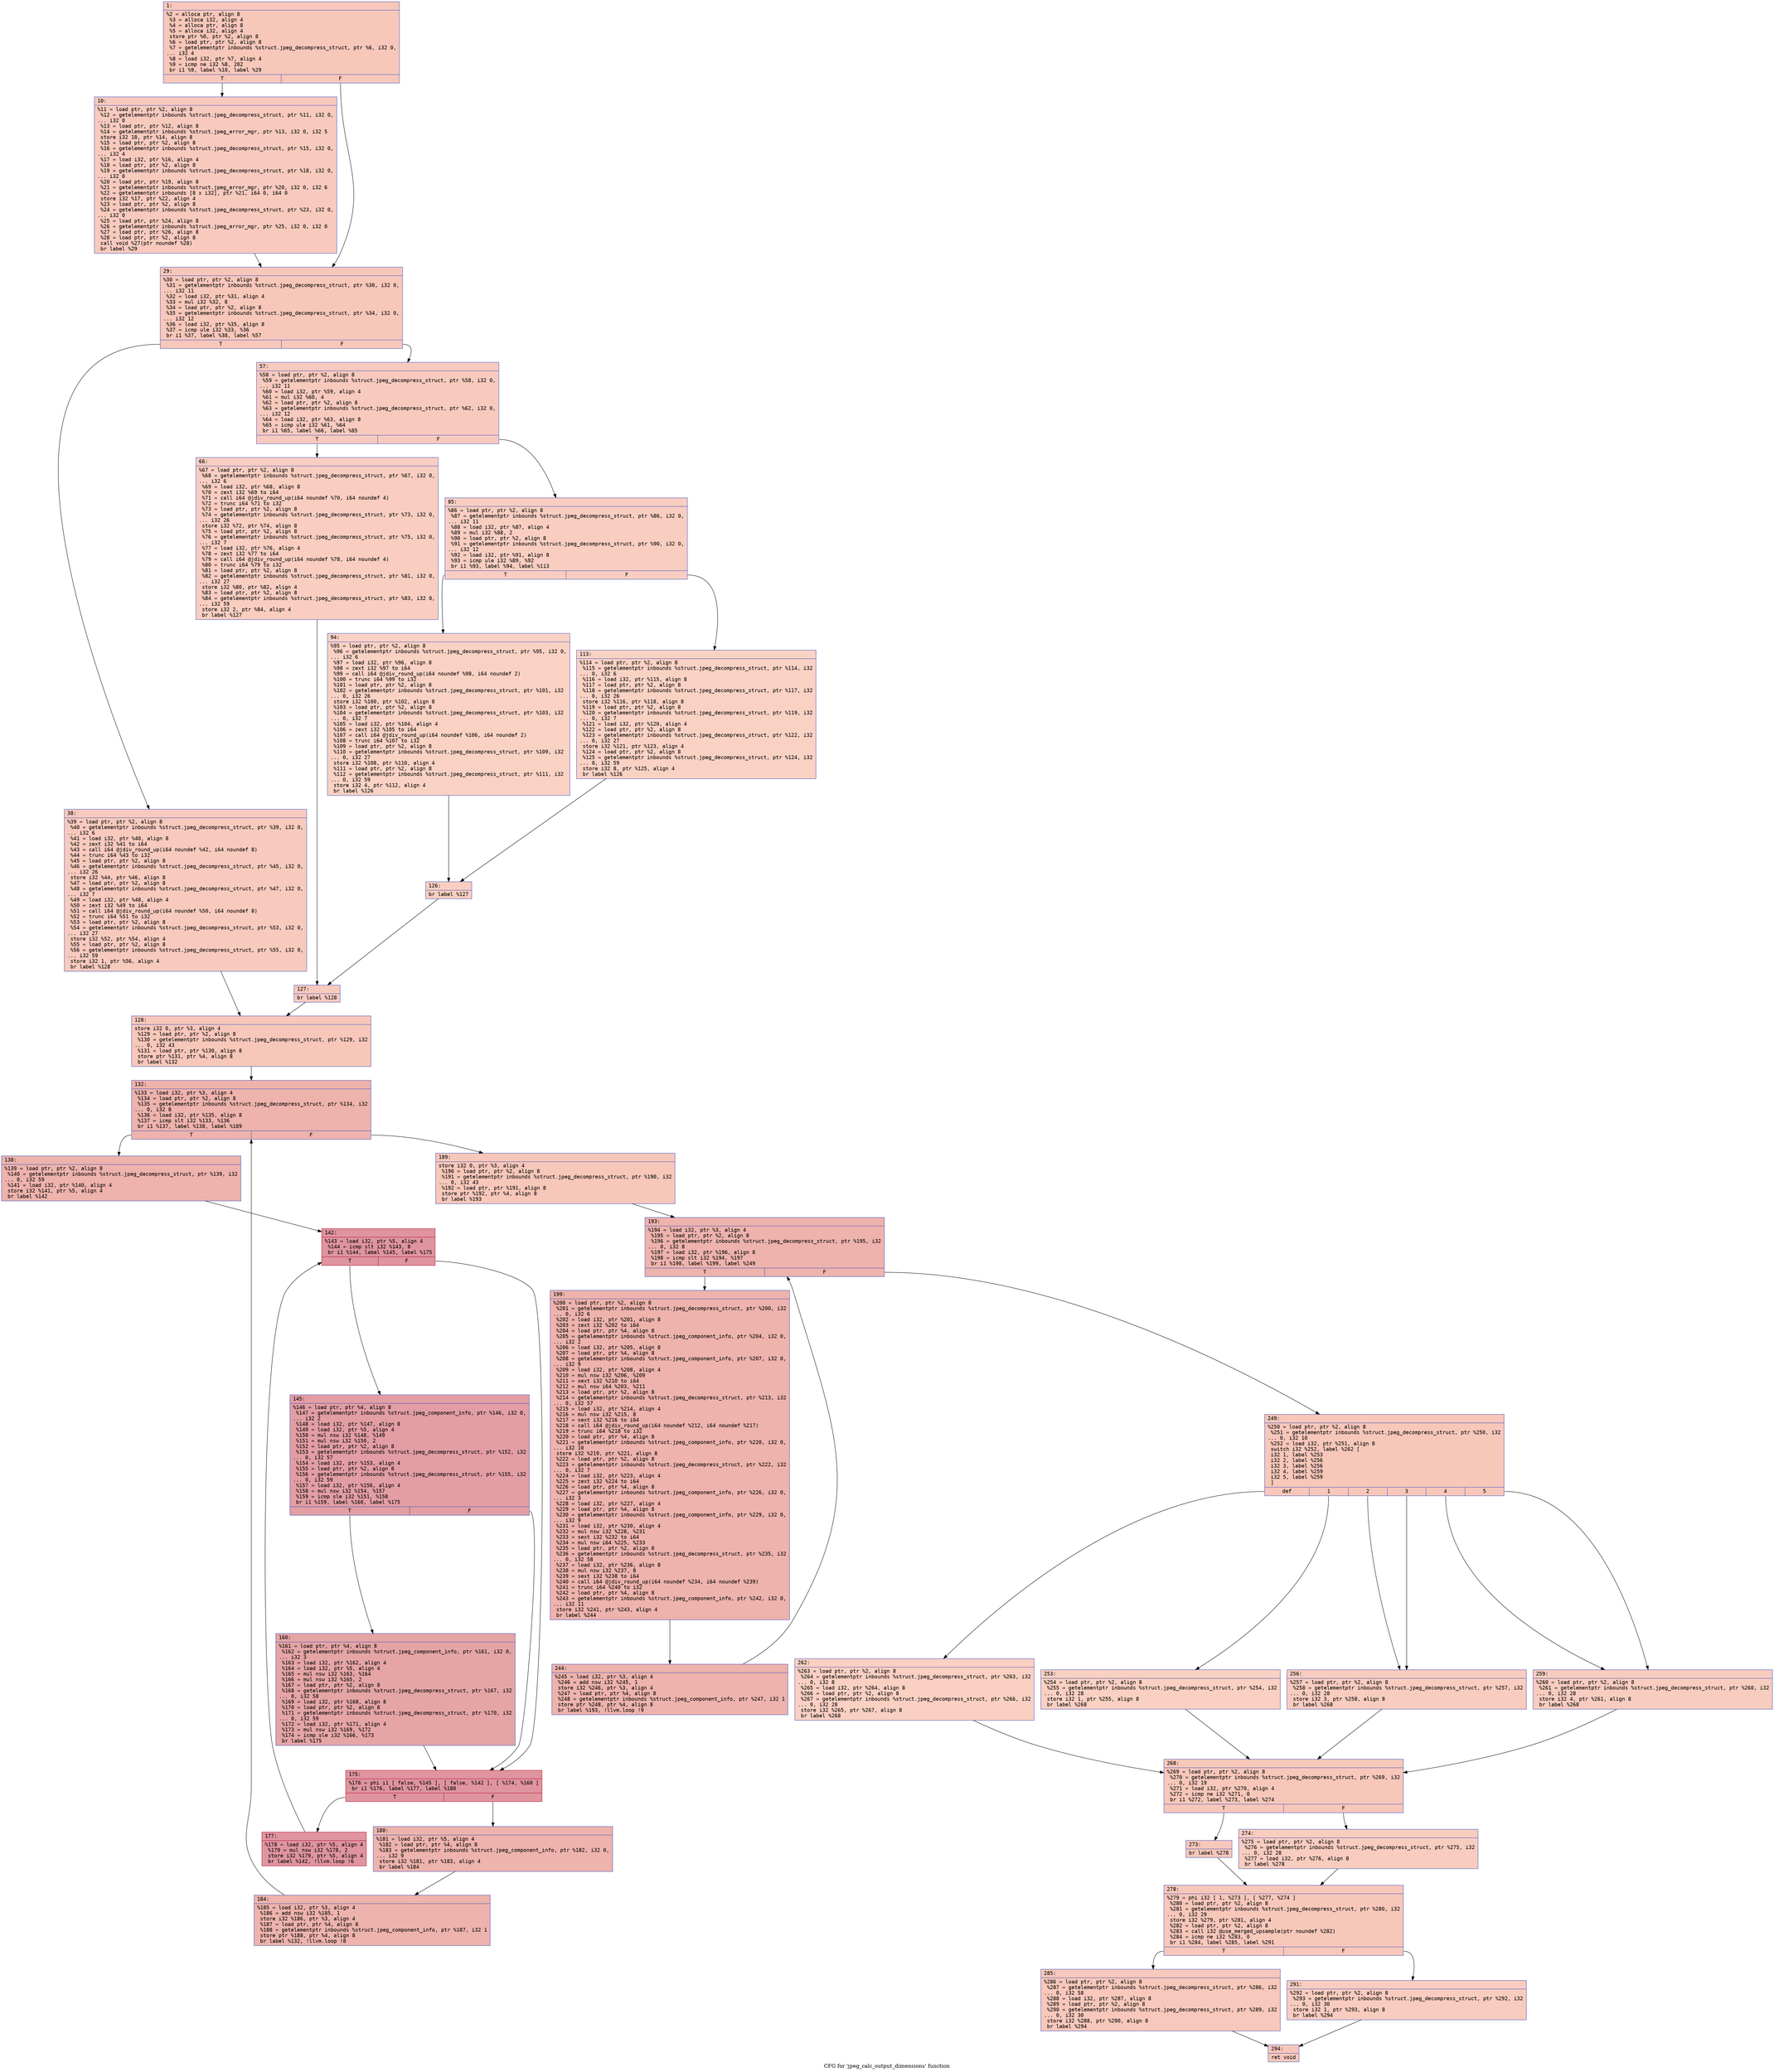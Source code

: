 digraph "CFG for 'jpeg_calc_output_dimensions' function" {
	label="CFG for 'jpeg_calc_output_dimensions' function";

	Node0x600001ad5fe0 [shape=record,color="#3d50c3ff", style=filled, fillcolor="#ec7f6370" fontname="Courier",label="{1:\l|  %2 = alloca ptr, align 8\l  %3 = alloca i32, align 4\l  %4 = alloca ptr, align 8\l  %5 = alloca i32, align 4\l  store ptr %0, ptr %2, align 8\l  %6 = load ptr, ptr %2, align 8\l  %7 = getelementptr inbounds %struct.jpeg_decompress_struct, ptr %6, i32 0,\l... i32 4\l  %8 = load i32, ptr %7, align 4\l  %9 = icmp ne i32 %8, 202\l  br i1 %9, label %10, label %29\l|{<s0>T|<s1>F}}"];
	Node0x600001ad5fe0:s0 -> Node0x600001ad6030[tooltip="1 -> 10\nProbability 50.00%" ];
	Node0x600001ad5fe0:s1 -> Node0x600001ad6080[tooltip="1 -> 29\nProbability 50.00%" ];
	Node0x600001ad6030 [shape=record,color="#3d50c3ff", style=filled, fillcolor="#ef886b70" fontname="Courier",label="{10:\l|  %11 = load ptr, ptr %2, align 8\l  %12 = getelementptr inbounds %struct.jpeg_decompress_struct, ptr %11, i32 0,\l... i32 0\l  %13 = load ptr, ptr %12, align 8\l  %14 = getelementptr inbounds %struct.jpeg_error_mgr, ptr %13, i32 0, i32 5\l  store i32 18, ptr %14, align 8\l  %15 = load ptr, ptr %2, align 8\l  %16 = getelementptr inbounds %struct.jpeg_decompress_struct, ptr %15, i32 0,\l... i32 4\l  %17 = load i32, ptr %16, align 4\l  %18 = load ptr, ptr %2, align 8\l  %19 = getelementptr inbounds %struct.jpeg_decompress_struct, ptr %18, i32 0,\l... i32 0\l  %20 = load ptr, ptr %19, align 8\l  %21 = getelementptr inbounds %struct.jpeg_error_mgr, ptr %20, i32 0, i32 6\l  %22 = getelementptr inbounds [8 x i32], ptr %21, i64 0, i64 0\l  store i32 %17, ptr %22, align 4\l  %23 = load ptr, ptr %2, align 8\l  %24 = getelementptr inbounds %struct.jpeg_decompress_struct, ptr %23, i32 0,\l... i32 0\l  %25 = load ptr, ptr %24, align 8\l  %26 = getelementptr inbounds %struct.jpeg_error_mgr, ptr %25, i32 0, i32 0\l  %27 = load ptr, ptr %26, align 8\l  %28 = load ptr, ptr %2, align 8\l  call void %27(ptr noundef %28)\l  br label %29\l}"];
	Node0x600001ad6030 -> Node0x600001ad6080[tooltip="10 -> 29\nProbability 100.00%" ];
	Node0x600001ad6080 [shape=record,color="#3d50c3ff", style=filled, fillcolor="#ec7f6370" fontname="Courier",label="{29:\l|  %30 = load ptr, ptr %2, align 8\l  %31 = getelementptr inbounds %struct.jpeg_decompress_struct, ptr %30, i32 0,\l... i32 11\l  %32 = load i32, ptr %31, align 4\l  %33 = mul i32 %32, 8\l  %34 = load ptr, ptr %2, align 8\l  %35 = getelementptr inbounds %struct.jpeg_decompress_struct, ptr %34, i32 0,\l... i32 12\l  %36 = load i32, ptr %35, align 8\l  %37 = icmp ule i32 %33, %36\l  br i1 %37, label %38, label %57\l|{<s0>T|<s1>F}}"];
	Node0x600001ad6080:s0 -> Node0x600001ad60d0[tooltip="29 -> 38\nProbability 50.00%" ];
	Node0x600001ad6080:s1 -> Node0x600001ad6120[tooltip="29 -> 57\nProbability 50.00%" ];
	Node0x600001ad60d0 [shape=record,color="#3d50c3ff", style=filled, fillcolor="#ef886b70" fontname="Courier",label="{38:\l|  %39 = load ptr, ptr %2, align 8\l  %40 = getelementptr inbounds %struct.jpeg_decompress_struct, ptr %39, i32 0,\l... i32 6\l  %41 = load i32, ptr %40, align 8\l  %42 = zext i32 %41 to i64\l  %43 = call i64 @jdiv_round_up(i64 noundef %42, i64 noundef 8)\l  %44 = trunc i64 %43 to i32\l  %45 = load ptr, ptr %2, align 8\l  %46 = getelementptr inbounds %struct.jpeg_decompress_struct, ptr %45, i32 0,\l... i32 26\l  store i32 %44, ptr %46, align 8\l  %47 = load ptr, ptr %2, align 8\l  %48 = getelementptr inbounds %struct.jpeg_decompress_struct, ptr %47, i32 0,\l... i32 7\l  %49 = load i32, ptr %48, align 4\l  %50 = zext i32 %49 to i64\l  %51 = call i64 @jdiv_round_up(i64 noundef %50, i64 noundef 8)\l  %52 = trunc i64 %51 to i32\l  %53 = load ptr, ptr %2, align 8\l  %54 = getelementptr inbounds %struct.jpeg_decompress_struct, ptr %53, i32 0,\l... i32 27\l  store i32 %52, ptr %54, align 4\l  %55 = load ptr, ptr %2, align 8\l  %56 = getelementptr inbounds %struct.jpeg_decompress_struct, ptr %55, i32 0,\l... i32 59\l  store i32 1, ptr %56, align 4\l  br label %128\l}"];
	Node0x600001ad60d0 -> Node0x600001ad6350[tooltip="38 -> 128\nProbability 100.00%" ];
	Node0x600001ad6120 [shape=record,color="#3d50c3ff", style=filled, fillcolor="#ef886b70" fontname="Courier",label="{57:\l|  %58 = load ptr, ptr %2, align 8\l  %59 = getelementptr inbounds %struct.jpeg_decompress_struct, ptr %58, i32 0,\l... i32 11\l  %60 = load i32, ptr %59, align 4\l  %61 = mul i32 %60, 4\l  %62 = load ptr, ptr %2, align 8\l  %63 = getelementptr inbounds %struct.jpeg_decompress_struct, ptr %62, i32 0,\l... i32 12\l  %64 = load i32, ptr %63, align 8\l  %65 = icmp ule i32 %61, %64\l  br i1 %65, label %66, label %85\l|{<s0>T|<s1>F}}"];
	Node0x600001ad6120:s0 -> Node0x600001ad6170[tooltip="57 -> 66\nProbability 50.00%" ];
	Node0x600001ad6120:s1 -> Node0x600001ad61c0[tooltip="57 -> 85\nProbability 50.00%" ];
	Node0x600001ad6170 [shape=record,color="#3d50c3ff", style=filled, fillcolor="#f2907270" fontname="Courier",label="{66:\l|  %67 = load ptr, ptr %2, align 8\l  %68 = getelementptr inbounds %struct.jpeg_decompress_struct, ptr %67, i32 0,\l... i32 6\l  %69 = load i32, ptr %68, align 8\l  %70 = zext i32 %69 to i64\l  %71 = call i64 @jdiv_round_up(i64 noundef %70, i64 noundef 4)\l  %72 = trunc i64 %71 to i32\l  %73 = load ptr, ptr %2, align 8\l  %74 = getelementptr inbounds %struct.jpeg_decompress_struct, ptr %73, i32 0,\l... i32 26\l  store i32 %72, ptr %74, align 8\l  %75 = load ptr, ptr %2, align 8\l  %76 = getelementptr inbounds %struct.jpeg_decompress_struct, ptr %75, i32 0,\l... i32 7\l  %77 = load i32, ptr %76, align 4\l  %78 = zext i32 %77 to i64\l  %79 = call i64 @jdiv_round_up(i64 noundef %78, i64 noundef 4)\l  %80 = trunc i64 %79 to i32\l  %81 = load ptr, ptr %2, align 8\l  %82 = getelementptr inbounds %struct.jpeg_decompress_struct, ptr %81, i32 0,\l... i32 27\l  store i32 %80, ptr %82, align 4\l  %83 = load ptr, ptr %2, align 8\l  %84 = getelementptr inbounds %struct.jpeg_decompress_struct, ptr %83, i32 0,\l... i32 59\l  store i32 2, ptr %84, align 4\l  br label %127\l}"];
	Node0x600001ad6170 -> Node0x600001ad6300[tooltip="66 -> 127\nProbability 100.00%" ];
	Node0x600001ad61c0 [shape=record,color="#3d50c3ff", style=filled, fillcolor="#f2907270" fontname="Courier",label="{85:\l|  %86 = load ptr, ptr %2, align 8\l  %87 = getelementptr inbounds %struct.jpeg_decompress_struct, ptr %86, i32 0,\l... i32 11\l  %88 = load i32, ptr %87, align 4\l  %89 = mul i32 %88, 2\l  %90 = load ptr, ptr %2, align 8\l  %91 = getelementptr inbounds %struct.jpeg_decompress_struct, ptr %90, i32 0,\l... i32 12\l  %92 = load i32, ptr %91, align 8\l  %93 = icmp ule i32 %89, %92\l  br i1 %93, label %94, label %113\l|{<s0>T|<s1>F}}"];
	Node0x600001ad61c0:s0 -> Node0x600001ad6210[tooltip="85 -> 94\nProbability 50.00%" ];
	Node0x600001ad61c0:s1 -> Node0x600001ad6260[tooltip="85 -> 113\nProbability 50.00%" ];
	Node0x600001ad6210 [shape=record,color="#3d50c3ff", style=filled, fillcolor="#f4987a70" fontname="Courier",label="{94:\l|  %95 = load ptr, ptr %2, align 8\l  %96 = getelementptr inbounds %struct.jpeg_decompress_struct, ptr %95, i32 0,\l... i32 6\l  %97 = load i32, ptr %96, align 8\l  %98 = zext i32 %97 to i64\l  %99 = call i64 @jdiv_round_up(i64 noundef %98, i64 noundef 2)\l  %100 = trunc i64 %99 to i32\l  %101 = load ptr, ptr %2, align 8\l  %102 = getelementptr inbounds %struct.jpeg_decompress_struct, ptr %101, i32\l... 0, i32 26\l  store i32 %100, ptr %102, align 8\l  %103 = load ptr, ptr %2, align 8\l  %104 = getelementptr inbounds %struct.jpeg_decompress_struct, ptr %103, i32\l... 0, i32 7\l  %105 = load i32, ptr %104, align 4\l  %106 = zext i32 %105 to i64\l  %107 = call i64 @jdiv_round_up(i64 noundef %106, i64 noundef 2)\l  %108 = trunc i64 %107 to i32\l  %109 = load ptr, ptr %2, align 8\l  %110 = getelementptr inbounds %struct.jpeg_decompress_struct, ptr %109, i32\l... 0, i32 27\l  store i32 %108, ptr %110, align 4\l  %111 = load ptr, ptr %2, align 8\l  %112 = getelementptr inbounds %struct.jpeg_decompress_struct, ptr %111, i32\l... 0, i32 59\l  store i32 4, ptr %112, align 4\l  br label %126\l}"];
	Node0x600001ad6210 -> Node0x600001ad62b0[tooltip="94 -> 126\nProbability 100.00%" ];
	Node0x600001ad6260 [shape=record,color="#3d50c3ff", style=filled, fillcolor="#f4987a70" fontname="Courier",label="{113:\l|  %114 = load ptr, ptr %2, align 8\l  %115 = getelementptr inbounds %struct.jpeg_decompress_struct, ptr %114, i32\l... 0, i32 6\l  %116 = load i32, ptr %115, align 8\l  %117 = load ptr, ptr %2, align 8\l  %118 = getelementptr inbounds %struct.jpeg_decompress_struct, ptr %117, i32\l... 0, i32 26\l  store i32 %116, ptr %118, align 8\l  %119 = load ptr, ptr %2, align 8\l  %120 = getelementptr inbounds %struct.jpeg_decompress_struct, ptr %119, i32\l... 0, i32 7\l  %121 = load i32, ptr %120, align 4\l  %122 = load ptr, ptr %2, align 8\l  %123 = getelementptr inbounds %struct.jpeg_decompress_struct, ptr %122, i32\l... 0, i32 27\l  store i32 %121, ptr %123, align 4\l  %124 = load ptr, ptr %2, align 8\l  %125 = getelementptr inbounds %struct.jpeg_decompress_struct, ptr %124, i32\l... 0, i32 59\l  store i32 8, ptr %125, align 4\l  br label %126\l}"];
	Node0x600001ad6260 -> Node0x600001ad62b0[tooltip="113 -> 126\nProbability 100.00%" ];
	Node0x600001ad62b0 [shape=record,color="#3d50c3ff", style=filled, fillcolor="#f2907270" fontname="Courier",label="{126:\l|  br label %127\l}"];
	Node0x600001ad62b0 -> Node0x600001ad6300[tooltip="126 -> 127\nProbability 100.00%" ];
	Node0x600001ad6300 [shape=record,color="#3d50c3ff", style=filled, fillcolor="#ef886b70" fontname="Courier",label="{127:\l|  br label %128\l}"];
	Node0x600001ad6300 -> Node0x600001ad6350[tooltip="127 -> 128\nProbability 100.00%" ];
	Node0x600001ad6350 [shape=record,color="#3d50c3ff", style=filled, fillcolor="#ec7f6370" fontname="Courier",label="{128:\l|  store i32 0, ptr %3, align 4\l  %129 = load ptr, ptr %2, align 8\l  %130 = getelementptr inbounds %struct.jpeg_decompress_struct, ptr %129, i32\l... 0, i32 43\l  %131 = load ptr, ptr %130, align 8\l  store ptr %131, ptr %4, align 8\l  br label %132\l}"];
	Node0x600001ad6350 -> Node0x600001ad63a0[tooltip="128 -> 132\nProbability 100.00%" ];
	Node0x600001ad63a0 [shape=record,color="#3d50c3ff", style=filled, fillcolor="#d6524470" fontname="Courier",label="{132:\l|  %133 = load i32, ptr %3, align 4\l  %134 = load ptr, ptr %2, align 8\l  %135 = getelementptr inbounds %struct.jpeg_decompress_struct, ptr %134, i32\l... 0, i32 8\l  %136 = load i32, ptr %135, align 8\l  %137 = icmp slt i32 %133, %136\l  br i1 %137, label %138, label %189\l|{<s0>T|<s1>F}}"];
	Node0x600001ad63a0:s0 -> Node0x600001ad63f0[tooltip="132 -> 138\nProbability 96.88%" ];
	Node0x600001ad63a0:s1 -> Node0x600001ad6670[tooltip="132 -> 189\nProbability 3.12%" ];
	Node0x600001ad63f0 [shape=record,color="#3d50c3ff", style=filled, fillcolor="#d6524470" fontname="Courier",label="{138:\l|  %139 = load ptr, ptr %2, align 8\l  %140 = getelementptr inbounds %struct.jpeg_decompress_struct, ptr %139, i32\l... 0, i32 59\l  %141 = load i32, ptr %140, align 4\l  store i32 %141, ptr %5, align 4\l  br label %142\l}"];
	Node0x600001ad63f0 -> Node0x600001ad6440[tooltip="138 -> 142\nProbability 100.00%" ];
	Node0x600001ad6440 [shape=record,color="#b70d28ff", style=filled, fillcolor="#b70d2870" fontname="Courier",label="{142:\l|  %143 = load i32, ptr %5, align 4\l  %144 = icmp slt i32 %143, 8\l  br i1 %144, label %145, label %175\l|{<s0>T|<s1>F}}"];
	Node0x600001ad6440:s0 -> Node0x600001ad6490[tooltip="142 -> 145\nProbability 50.00%" ];
	Node0x600001ad6440:s1 -> Node0x600001ad6530[tooltip="142 -> 175\nProbability 50.00%" ];
	Node0x600001ad6490 [shape=record,color="#3d50c3ff", style=filled, fillcolor="#be242e70" fontname="Courier",label="{145:\l|  %146 = load ptr, ptr %4, align 8\l  %147 = getelementptr inbounds %struct.jpeg_component_info, ptr %146, i32 0,\l... i32 2\l  %148 = load i32, ptr %147, align 8\l  %149 = load i32, ptr %5, align 4\l  %150 = mul nsw i32 %148, %149\l  %151 = mul nsw i32 %150, 2\l  %152 = load ptr, ptr %2, align 8\l  %153 = getelementptr inbounds %struct.jpeg_decompress_struct, ptr %152, i32\l... 0, i32 57\l  %154 = load i32, ptr %153, align 4\l  %155 = load ptr, ptr %2, align 8\l  %156 = getelementptr inbounds %struct.jpeg_decompress_struct, ptr %155, i32\l... 0, i32 59\l  %157 = load i32, ptr %156, align 4\l  %158 = mul nsw i32 %154, %157\l  %159 = icmp sle i32 %151, %158\l  br i1 %159, label %160, label %175\l|{<s0>T|<s1>F}}"];
	Node0x600001ad6490:s0 -> Node0x600001ad64e0[tooltip="145 -> 160\nProbability 50.00%" ];
	Node0x600001ad6490:s1 -> Node0x600001ad6530[tooltip="145 -> 175\nProbability 50.00%" ];
	Node0x600001ad64e0 [shape=record,color="#3d50c3ff", style=filled, fillcolor="#c5333470" fontname="Courier",label="{160:\l|  %161 = load ptr, ptr %4, align 8\l  %162 = getelementptr inbounds %struct.jpeg_component_info, ptr %161, i32 0,\l... i32 3\l  %163 = load i32, ptr %162, align 4\l  %164 = load i32, ptr %5, align 4\l  %165 = mul nsw i32 %163, %164\l  %166 = mul nsw i32 %165, 2\l  %167 = load ptr, ptr %2, align 8\l  %168 = getelementptr inbounds %struct.jpeg_decompress_struct, ptr %167, i32\l... 0, i32 58\l  %169 = load i32, ptr %168, align 8\l  %170 = load ptr, ptr %2, align 8\l  %171 = getelementptr inbounds %struct.jpeg_decompress_struct, ptr %170, i32\l... 0, i32 59\l  %172 = load i32, ptr %171, align 4\l  %173 = mul nsw i32 %169, %172\l  %174 = icmp sle i32 %166, %173\l  br label %175\l}"];
	Node0x600001ad64e0 -> Node0x600001ad6530[tooltip="160 -> 175\nProbability 100.00%" ];
	Node0x600001ad6530 [shape=record,color="#b70d28ff", style=filled, fillcolor="#b70d2870" fontname="Courier",label="{175:\l|  %176 = phi i1 [ false, %145 ], [ false, %142 ], [ %174, %160 ]\l  br i1 %176, label %177, label %180\l|{<s0>T|<s1>F}}"];
	Node0x600001ad6530:s0 -> Node0x600001ad6580[tooltip="175 -> 177\nProbability 96.88%" ];
	Node0x600001ad6530:s1 -> Node0x600001ad65d0[tooltip="175 -> 180\nProbability 3.12%" ];
	Node0x600001ad6580 [shape=record,color="#b70d28ff", style=filled, fillcolor="#b70d2870" fontname="Courier",label="{177:\l|  %178 = load i32, ptr %5, align 4\l  %179 = mul nsw i32 %178, 2\l  store i32 %179, ptr %5, align 4\l  br label %142, !llvm.loop !6\l}"];
	Node0x600001ad6580 -> Node0x600001ad6440[tooltip="177 -> 142\nProbability 100.00%" ];
	Node0x600001ad65d0 [shape=record,color="#3d50c3ff", style=filled, fillcolor="#d6524470" fontname="Courier",label="{180:\l|  %181 = load i32, ptr %5, align 4\l  %182 = load ptr, ptr %4, align 8\l  %183 = getelementptr inbounds %struct.jpeg_component_info, ptr %182, i32 0,\l... i32 9\l  store i32 %181, ptr %183, align 4\l  br label %184\l}"];
	Node0x600001ad65d0 -> Node0x600001ad6620[tooltip="180 -> 184\nProbability 100.00%" ];
	Node0x600001ad6620 [shape=record,color="#3d50c3ff", style=filled, fillcolor="#d6524470" fontname="Courier",label="{184:\l|  %185 = load i32, ptr %3, align 4\l  %186 = add nsw i32 %185, 1\l  store i32 %186, ptr %3, align 4\l  %187 = load ptr, ptr %4, align 8\l  %188 = getelementptr inbounds %struct.jpeg_component_info, ptr %187, i32 1\l  store ptr %188, ptr %4, align 8\l  br label %132, !llvm.loop !8\l}"];
	Node0x600001ad6620 -> Node0x600001ad63a0[tooltip="184 -> 132\nProbability 100.00%" ];
	Node0x600001ad6670 [shape=record,color="#3d50c3ff", style=filled, fillcolor="#ec7f6370" fontname="Courier",label="{189:\l|  store i32 0, ptr %3, align 4\l  %190 = load ptr, ptr %2, align 8\l  %191 = getelementptr inbounds %struct.jpeg_decompress_struct, ptr %190, i32\l... 0, i32 43\l  %192 = load ptr, ptr %191, align 8\l  store ptr %192, ptr %4, align 8\l  br label %193\l}"];
	Node0x600001ad6670 -> Node0x600001ad66c0[tooltip="189 -> 193\nProbability 100.00%" ];
	Node0x600001ad66c0 [shape=record,color="#3d50c3ff", style=filled, fillcolor="#d6524470" fontname="Courier",label="{193:\l|  %194 = load i32, ptr %3, align 4\l  %195 = load ptr, ptr %2, align 8\l  %196 = getelementptr inbounds %struct.jpeg_decompress_struct, ptr %195, i32\l... 0, i32 8\l  %197 = load i32, ptr %196, align 8\l  %198 = icmp slt i32 %194, %197\l  br i1 %198, label %199, label %249\l|{<s0>T|<s1>F}}"];
	Node0x600001ad66c0:s0 -> Node0x600001ad6710[tooltip="193 -> 199\nProbability 96.88%" ];
	Node0x600001ad66c0:s1 -> Node0x600001ad67b0[tooltip="193 -> 249\nProbability 3.12%" ];
	Node0x600001ad6710 [shape=record,color="#3d50c3ff", style=filled, fillcolor="#d6524470" fontname="Courier",label="{199:\l|  %200 = load ptr, ptr %2, align 8\l  %201 = getelementptr inbounds %struct.jpeg_decompress_struct, ptr %200, i32\l... 0, i32 6\l  %202 = load i32, ptr %201, align 8\l  %203 = zext i32 %202 to i64\l  %204 = load ptr, ptr %4, align 8\l  %205 = getelementptr inbounds %struct.jpeg_component_info, ptr %204, i32 0,\l... i32 2\l  %206 = load i32, ptr %205, align 8\l  %207 = load ptr, ptr %4, align 8\l  %208 = getelementptr inbounds %struct.jpeg_component_info, ptr %207, i32 0,\l... i32 9\l  %209 = load i32, ptr %208, align 4\l  %210 = mul nsw i32 %206, %209\l  %211 = sext i32 %210 to i64\l  %212 = mul nsw i64 %203, %211\l  %213 = load ptr, ptr %2, align 8\l  %214 = getelementptr inbounds %struct.jpeg_decompress_struct, ptr %213, i32\l... 0, i32 57\l  %215 = load i32, ptr %214, align 4\l  %216 = mul nsw i32 %215, 8\l  %217 = sext i32 %216 to i64\l  %218 = call i64 @jdiv_round_up(i64 noundef %212, i64 noundef %217)\l  %219 = trunc i64 %218 to i32\l  %220 = load ptr, ptr %4, align 8\l  %221 = getelementptr inbounds %struct.jpeg_component_info, ptr %220, i32 0,\l... i32 10\l  store i32 %219, ptr %221, align 8\l  %222 = load ptr, ptr %2, align 8\l  %223 = getelementptr inbounds %struct.jpeg_decompress_struct, ptr %222, i32\l... 0, i32 7\l  %224 = load i32, ptr %223, align 4\l  %225 = zext i32 %224 to i64\l  %226 = load ptr, ptr %4, align 8\l  %227 = getelementptr inbounds %struct.jpeg_component_info, ptr %226, i32 0,\l... i32 3\l  %228 = load i32, ptr %227, align 4\l  %229 = load ptr, ptr %4, align 8\l  %230 = getelementptr inbounds %struct.jpeg_component_info, ptr %229, i32 0,\l... i32 9\l  %231 = load i32, ptr %230, align 4\l  %232 = mul nsw i32 %228, %231\l  %233 = sext i32 %232 to i64\l  %234 = mul nsw i64 %225, %233\l  %235 = load ptr, ptr %2, align 8\l  %236 = getelementptr inbounds %struct.jpeg_decompress_struct, ptr %235, i32\l... 0, i32 58\l  %237 = load i32, ptr %236, align 8\l  %238 = mul nsw i32 %237, 8\l  %239 = sext i32 %238 to i64\l  %240 = call i64 @jdiv_round_up(i64 noundef %234, i64 noundef %239)\l  %241 = trunc i64 %240 to i32\l  %242 = load ptr, ptr %4, align 8\l  %243 = getelementptr inbounds %struct.jpeg_component_info, ptr %242, i32 0,\l... i32 11\l  store i32 %241, ptr %243, align 4\l  br label %244\l}"];
	Node0x600001ad6710 -> Node0x600001ad6760[tooltip="199 -> 244\nProbability 100.00%" ];
	Node0x600001ad6760 [shape=record,color="#3d50c3ff", style=filled, fillcolor="#d6524470" fontname="Courier",label="{244:\l|  %245 = load i32, ptr %3, align 4\l  %246 = add nsw i32 %245, 1\l  store i32 %246, ptr %3, align 4\l  %247 = load ptr, ptr %4, align 8\l  %248 = getelementptr inbounds %struct.jpeg_component_info, ptr %247, i32 1\l  store ptr %248, ptr %4, align 8\l  br label %193, !llvm.loop !9\l}"];
	Node0x600001ad6760 -> Node0x600001ad66c0[tooltip="244 -> 193\nProbability 100.00%" ];
	Node0x600001ad67b0 [shape=record,color="#3d50c3ff", style=filled, fillcolor="#ec7f6370" fontname="Courier",label="{249:\l|  %250 = load ptr, ptr %2, align 8\l  %251 = getelementptr inbounds %struct.jpeg_decompress_struct, ptr %250, i32\l... 0, i32 10\l  %252 = load i32, ptr %251, align 8\l  switch i32 %252, label %262 [\l    i32 1, label %253\l    i32 2, label %256\l    i32 3, label %256\l    i32 4, label %259\l    i32 5, label %259\l  ]\l|{<s0>def|<s1>1|<s2>2|<s3>3|<s4>4|<s5>5}}"];
	Node0x600001ad67b0:s0 -> Node0x600001ad68f0[tooltip="249 -> 262\nProbability 16.67%" ];
	Node0x600001ad67b0:s1 -> Node0x600001ad6800[tooltip="249 -> 253\nProbability 16.67%" ];
	Node0x600001ad67b0:s2 -> Node0x600001ad6850[tooltip="249 -> 256\nProbability 33.33%" ];
	Node0x600001ad67b0:s3 -> Node0x600001ad6850[tooltip="249 -> 256\nProbability 33.33%" ];
	Node0x600001ad67b0:s4 -> Node0x600001ad68a0[tooltip="249 -> 259\nProbability 33.33%" ];
	Node0x600001ad67b0:s5 -> Node0x600001ad68a0[tooltip="249 -> 259\nProbability 33.33%" ];
	Node0x600001ad6800 [shape=record,color="#3d50c3ff", style=filled, fillcolor="#f3947570" fontname="Courier",label="{253:\l|  %254 = load ptr, ptr %2, align 8\l  %255 = getelementptr inbounds %struct.jpeg_decompress_struct, ptr %254, i32\l... 0, i32 28\l  store i32 1, ptr %255, align 8\l  br label %268\l}"];
	Node0x600001ad6800 -> Node0x600001ad6940[tooltip="253 -> 268\nProbability 100.00%" ];
	Node0x600001ad6850 [shape=record,color="#3d50c3ff", style=filled, fillcolor="#f08b6e70" fontname="Courier",label="{256:\l|  %257 = load ptr, ptr %2, align 8\l  %258 = getelementptr inbounds %struct.jpeg_decompress_struct, ptr %257, i32\l... 0, i32 28\l  store i32 3, ptr %258, align 8\l  br label %268\l}"];
	Node0x600001ad6850 -> Node0x600001ad6940[tooltip="256 -> 268\nProbability 100.00%" ];
	Node0x600001ad68a0 [shape=record,color="#3d50c3ff", style=filled, fillcolor="#f08b6e70" fontname="Courier",label="{259:\l|  %260 = load ptr, ptr %2, align 8\l  %261 = getelementptr inbounds %struct.jpeg_decompress_struct, ptr %260, i32\l... 0, i32 28\l  store i32 4, ptr %261, align 8\l  br label %268\l}"];
	Node0x600001ad68a0 -> Node0x600001ad6940[tooltip="259 -> 268\nProbability 100.00%" ];
	Node0x600001ad68f0 [shape=record,color="#3d50c3ff", style=filled, fillcolor="#f3947570" fontname="Courier",label="{262:\l|  %263 = load ptr, ptr %2, align 8\l  %264 = getelementptr inbounds %struct.jpeg_decompress_struct, ptr %263, i32\l... 0, i32 8\l  %265 = load i32, ptr %264, align 8\l  %266 = load ptr, ptr %2, align 8\l  %267 = getelementptr inbounds %struct.jpeg_decompress_struct, ptr %266, i32\l... 0, i32 28\l  store i32 %265, ptr %267, align 8\l  br label %268\l}"];
	Node0x600001ad68f0 -> Node0x600001ad6940[tooltip="262 -> 268\nProbability 100.00%" ];
	Node0x600001ad6940 [shape=record,color="#3d50c3ff", style=filled, fillcolor="#ec7f6370" fontname="Courier",label="{268:\l|  %269 = load ptr, ptr %2, align 8\l  %270 = getelementptr inbounds %struct.jpeg_decompress_struct, ptr %269, i32\l... 0, i32 19\l  %271 = load i32, ptr %270, align 4\l  %272 = icmp ne i32 %271, 0\l  br i1 %272, label %273, label %274\l|{<s0>T|<s1>F}}"];
	Node0x600001ad6940:s0 -> Node0x600001ad6990[tooltip="268 -> 273\nProbability 62.50%" ];
	Node0x600001ad6940:s1 -> Node0x600001ad69e0[tooltip="268 -> 274\nProbability 37.50%" ];
	Node0x600001ad6990 [shape=record,color="#3d50c3ff", style=filled, fillcolor="#ed836670" fontname="Courier",label="{273:\l|  br label %278\l}"];
	Node0x600001ad6990 -> Node0x600001ad6a30[tooltip="273 -> 278\nProbability 100.00%" ];
	Node0x600001ad69e0 [shape=record,color="#3d50c3ff", style=filled, fillcolor="#f08b6e70" fontname="Courier",label="{274:\l|  %275 = load ptr, ptr %2, align 8\l  %276 = getelementptr inbounds %struct.jpeg_decompress_struct, ptr %275, i32\l... 0, i32 28\l  %277 = load i32, ptr %276, align 8\l  br label %278\l}"];
	Node0x600001ad69e0 -> Node0x600001ad6a30[tooltip="274 -> 278\nProbability 100.00%" ];
	Node0x600001ad6a30 [shape=record,color="#3d50c3ff", style=filled, fillcolor="#ec7f6370" fontname="Courier",label="{278:\l|  %279 = phi i32 [ 1, %273 ], [ %277, %274 ]\l  %280 = load ptr, ptr %2, align 8\l  %281 = getelementptr inbounds %struct.jpeg_decompress_struct, ptr %280, i32\l... 0, i32 29\l  store i32 %279, ptr %281, align 4\l  %282 = load ptr, ptr %2, align 8\l  %283 = call i32 @use_merged_upsample(ptr noundef %282)\l  %284 = icmp ne i32 %283, 0\l  br i1 %284, label %285, label %291\l|{<s0>T|<s1>F}}"];
	Node0x600001ad6a30:s0 -> Node0x600001ad6a80[tooltip="278 -> 285\nProbability 62.50%" ];
	Node0x600001ad6a30:s1 -> Node0x600001ad6ad0[tooltip="278 -> 291\nProbability 37.50%" ];
	Node0x600001ad6a80 [shape=record,color="#3d50c3ff", style=filled, fillcolor="#ed836670" fontname="Courier",label="{285:\l|  %286 = load ptr, ptr %2, align 8\l  %287 = getelementptr inbounds %struct.jpeg_decompress_struct, ptr %286, i32\l... 0, i32 58\l  %288 = load i32, ptr %287, align 8\l  %289 = load ptr, ptr %2, align 8\l  %290 = getelementptr inbounds %struct.jpeg_decompress_struct, ptr %289, i32\l... 0, i32 30\l  store i32 %288, ptr %290, align 8\l  br label %294\l}"];
	Node0x600001ad6a80 -> Node0x600001ad6b20[tooltip="285 -> 294\nProbability 100.00%" ];
	Node0x600001ad6ad0 [shape=record,color="#3d50c3ff", style=filled, fillcolor="#f08b6e70" fontname="Courier",label="{291:\l|  %292 = load ptr, ptr %2, align 8\l  %293 = getelementptr inbounds %struct.jpeg_decompress_struct, ptr %292, i32\l... 0, i32 30\l  store i32 1, ptr %293, align 8\l  br label %294\l}"];
	Node0x600001ad6ad0 -> Node0x600001ad6b20[tooltip="291 -> 294\nProbability 100.00%" ];
	Node0x600001ad6b20 [shape=record,color="#3d50c3ff", style=filled, fillcolor="#ec7f6370" fontname="Courier",label="{294:\l|  ret void\l}"];
}
